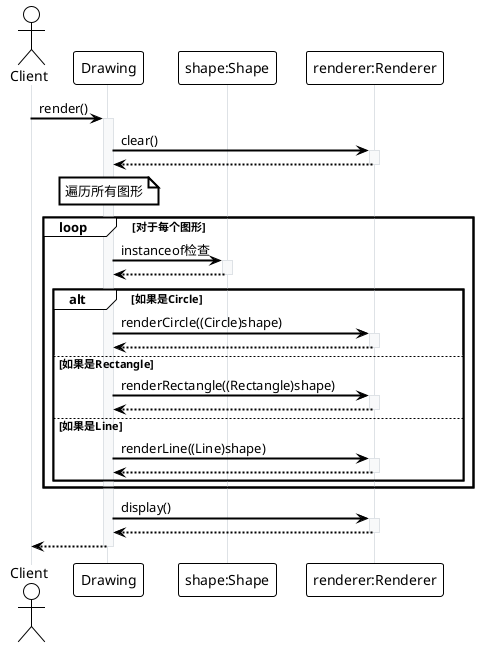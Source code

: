 @startuml 渲染图形序列图

!theme plain
skinparam sequenceArrowThickness 2
skinparam sequenceGroupBorderThickness 2
skinparam noteBorderThickness 2
skinparam sequenceLifeLineBorderColor #DEE2E6
skinparam sequenceLifeLineBackgroundColor #F8F9FA

actor Client
participant Drawing
participant "shape:Shape" as Shape
participant "renderer:Renderer" as Renderer

Client -> Drawing : render()
activate Drawing

Drawing -> Renderer : clear()
activate Renderer
Renderer --> Drawing
deactivate Renderer

note over Drawing : 遍历所有图形

loop 对于每个图形
    Drawing -> Shape : instanceof检查
    activate Shape
    Shape --> Drawing
    deactivate Shape
    
    alt 如果是Circle
        Drawing -> Renderer : renderCircle((Circle)shape)
        activate Renderer
        Renderer --> Drawing
        deactivate Renderer
    else 如果是Rectangle
        Drawing -> Renderer : renderRectangle((Rectangle)shape)
        activate Renderer
        Renderer --> Drawing
        deactivate Renderer
    else 如果是Line
        Drawing -> Renderer : renderLine((Line)shape)
        activate Renderer
        Renderer --> Drawing
        deactivate Renderer
    end
end

Drawing -> Renderer : display()
activate Renderer
Renderer --> Drawing
deactivate Renderer

Drawing --> Client
deactivate Drawing

@enduml 